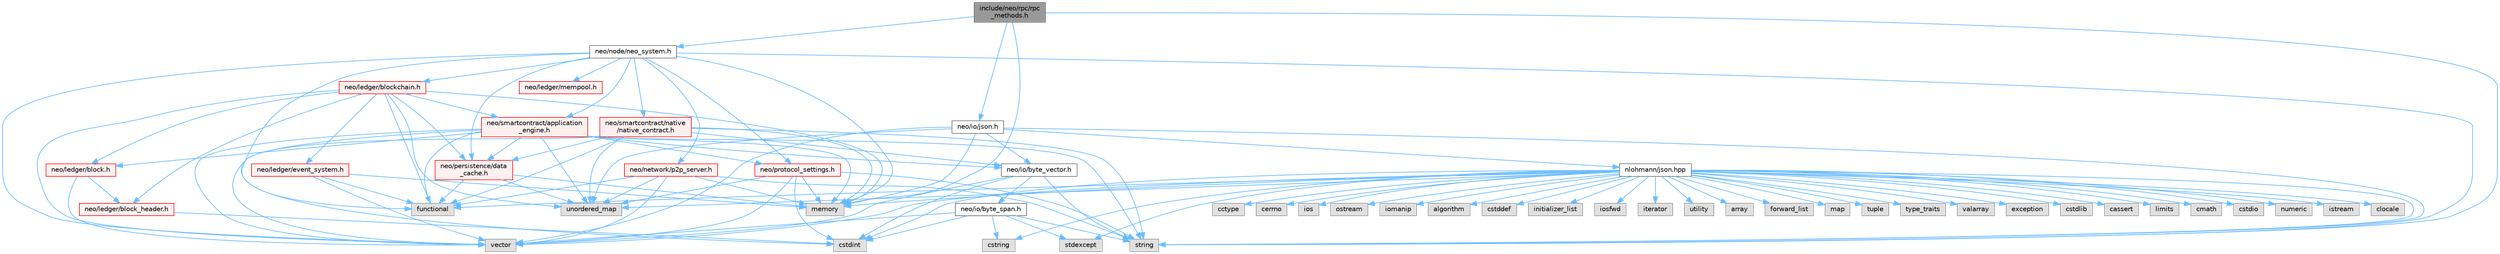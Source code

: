 digraph "include/neo/rpc/rpc_methods.h"
{
 // LATEX_PDF_SIZE
  bgcolor="transparent";
  edge [fontname=Helvetica,fontsize=10,labelfontname=Helvetica,labelfontsize=10];
  node [fontname=Helvetica,fontsize=10,shape=box,height=0.2,width=0.4];
  Node1 [id="Node000001",label="include/neo/rpc/rpc\l_methods.h",height=0.2,width=0.4,color="gray40", fillcolor="grey60", style="filled", fontcolor="black",tooltip=" "];
  Node1 -> Node2 [id="edge1_Node000001_Node000002",color="steelblue1",style="solid",tooltip=" "];
  Node2 [id="Node000002",label="neo/io/json.h",height=0.2,width=0.4,color="grey40", fillcolor="white", style="filled",URL="$io_2json_8h.html",tooltip=" "];
  Node2 -> Node3 [id="edge2_Node000002_Node000003",color="steelblue1",style="solid",tooltip=" "];
  Node3 [id="Node000003",label="neo/io/byte_vector.h",height=0.2,width=0.4,color="grey40", fillcolor="white", style="filled",URL="$io_2byte__vector_8h.html",tooltip=" "];
  Node3 -> Node4 [id="edge3_Node000003_Node000004",color="steelblue1",style="solid",tooltip=" "];
  Node4 [id="Node000004",label="neo/io/byte_span.h",height=0.2,width=0.4,color="grey40", fillcolor="white", style="filled",URL="$io_2byte__span_8h.html",tooltip=" "];
  Node4 -> Node5 [id="edge4_Node000004_Node000005",color="steelblue1",style="solid",tooltip=" "];
  Node5 [id="Node000005",label="cstdint",height=0.2,width=0.4,color="grey60", fillcolor="#E0E0E0", style="filled",tooltip=" "];
  Node4 -> Node6 [id="edge5_Node000004_Node000006",color="steelblue1",style="solid",tooltip=" "];
  Node6 [id="Node000006",label="cstring",height=0.2,width=0.4,color="grey60", fillcolor="#E0E0E0", style="filled",tooltip=" "];
  Node4 -> Node7 [id="edge6_Node000004_Node000007",color="steelblue1",style="solid",tooltip=" "];
  Node7 [id="Node000007",label="stdexcept",height=0.2,width=0.4,color="grey60", fillcolor="#E0E0E0", style="filled",tooltip=" "];
  Node4 -> Node8 [id="edge7_Node000004_Node000008",color="steelblue1",style="solid",tooltip=" "];
  Node8 [id="Node000008",label="string",height=0.2,width=0.4,color="grey60", fillcolor="#E0E0E0", style="filled",tooltip=" "];
  Node4 -> Node9 [id="edge8_Node000004_Node000009",color="steelblue1",style="solid",tooltip=" "];
  Node9 [id="Node000009",label="vector",height=0.2,width=0.4,color="grey60", fillcolor="#E0E0E0", style="filled",tooltip=" "];
  Node3 -> Node5 [id="edge9_Node000003_Node000005",color="steelblue1",style="solid",tooltip=" "];
  Node3 -> Node8 [id="edge10_Node000003_Node000008",color="steelblue1",style="solid",tooltip=" "];
  Node3 -> Node9 [id="edge11_Node000003_Node000009",color="steelblue1",style="solid",tooltip=" "];
  Node2 -> Node10 [id="edge12_Node000002_Node000010",color="steelblue1",style="solid",tooltip=" "];
  Node10 [id="Node000010",label="memory",height=0.2,width=0.4,color="grey60", fillcolor="#E0E0E0", style="filled",tooltip=" "];
  Node2 -> Node11 [id="edge13_Node000002_Node000011",color="steelblue1",style="solid",tooltip=" "];
  Node11 [id="Node000011",label="nlohmann/json.hpp",height=0.2,width=0.4,color="grey40", fillcolor="white", style="filled",URL="$json_8hpp.html",tooltip=" "];
  Node11 -> Node12 [id="edge14_Node000011_Node000012",color="steelblue1",style="solid",tooltip=" "];
  Node12 [id="Node000012",label="algorithm",height=0.2,width=0.4,color="grey60", fillcolor="#E0E0E0", style="filled",tooltip=" "];
  Node11 -> Node13 [id="edge15_Node000011_Node000013",color="steelblue1",style="solid",tooltip=" "];
  Node13 [id="Node000013",label="cstddef",height=0.2,width=0.4,color="grey60", fillcolor="#E0E0E0", style="filled",tooltip=" "];
  Node11 -> Node14 [id="edge16_Node000011_Node000014",color="steelblue1",style="solid",tooltip=" "];
  Node14 [id="Node000014",label="functional",height=0.2,width=0.4,color="grey60", fillcolor="#E0E0E0", style="filled",tooltip=" "];
  Node11 -> Node15 [id="edge17_Node000011_Node000015",color="steelblue1",style="solid",tooltip=" "];
  Node15 [id="Node000015",label="initializer_list",height=0.2,width=0.4,color="grey60", fillcolor="#E0E0E0", style="filled",tooltip=" "];
  Node11 -> Node16 [id="edge18_Node000011_Node000016",color="steelblue1",style="solid",tooltip=" "];
  Node16 [id="Node000016",label="iosfwd",height=0.2,width=0.4,color="grey60", fillcolor="#E0E0E0", style="filled",tooltip=" "];
  Node11 -> Node17 [id="edge19_Node000011_Node000017",color="steelblue1",style="solid",tooltip=" "];
  Node17 [id="Node000017",label="iterator",height=0.2,width=0.4,color="grey60", fillcolor="#E0E0E0", style="filled",tooltip=" "];
  Node11 -> Node10 [id="edge20_Node000011_Node000010",color="steelblue1",style="solid",tooltip=" "];
  Node11 -> Node8 [id="edge21_Node000011_Node000008",color="steelblue1",style="solid",tooltip=" "];
  Node11 -> Node18 [id="edge22_Node000011_Node000018",color="steelblue1",style="solid",tooltip=" "];
  Node18 [id="Node000018",label="utility",height=0.2,width=0.4,color="grey60", fillcolor="#E0E0E0", style="filled",tooltip=" "];
  Node11 -> Node9 [id="edge23_Node000011_Node000009",color="steelblue1",style="solid",tooltip=" "];
  Node11 -> Node19 [id="edge24_Node000011_Node000019",color="steelblue1",style="solid",tooltip=" "];
  Node19 [id="Node000019",label="array",height=0.2,width=0.4,color="grey60", fillcolor="#E0E0E0", style="filled",tooltip=" "];
  Node11 -> Node20 [id="edge25_Node000011_Node000020",color="steelblue1",style="solid",tooltip=" "];
  Node20 [id="Node000020",label="forward_list",height=0.2,width=0.4,color="grey60", fillcolor="#E0E0E0", style="filled",tooltip=" "];
  Node11 -> Node21 [id="edge26_Node000011_Node000021",color="steelblue1",style="solid",tooltip=" "];
  Node21 [id="Node000021",label="map",height=0.2,width=0.4,color="grey60", fillcolor="#E0E0E0", style="filled",tooltip=" "];
  Node11 -> Node22 [id="edge27_Node000011_Node000022",color="steelblue1",style="solid",tooltip=" "];
  Node22 [id="Node000022",label="tuple",height=0.2,width=0.4,color="grey60", fillcolor="#E0E0E0", style="filled",tooltip=" "];
  Node11 -> Node23 [id="edge28_Node000011_Node000023",color="steelblue1",style="solid",tooltip=" "];
  Node23 [id="Node000023",label="type_traits",height=0.2,width=0.4,color="grey60", fillcolor="#E0E0E0", style="filled",tooltip=" "];
  Node11 -> Node24 [id="edge29_Node000011_Node000024",color="steelblue1",style="solid",tooltip=" "];
  Node24 [id="Node000024",label="unordered_map",height=0.2,width=0.4,color="grey60", fillcolor="#E0E0E0", style="filled",tooltip=" "];
  Node11 -> Node25 [id="edge30_Node000011_Node000025",color="steelblue1",style="solid",tooltip=" "];
  Node25 [id="Node000025",label="valarray",height=0.2,width=0.4,color="grey60", fillcolor="#E0E0E0", style="filled",tooltip=" "];
  Node11 -> Node26 [id="edge31_Node000011_Node000026",color="steelblue1",style="solid",tooltip=" "];
  Node26 [id="Node000026",label="exception",height=0.2,width=0.4,color="grey60", fillcolor="#E0E0E0", style="filled",tooltip=" "];
  Node11 -> Node7 [id="edge32_Node000011_Node000007",color="steelblue1",style="solid",tooltip=" "];
  Node11 -> Node5 [id="edge33_Node000011_Node000005",color="steelblue1",style="solid",tooltip=" "];
  Node11 -> Node27 [id="edge34_Node000011_Node000027",color="steelblue1",style="solid",tooltip=" "];
  Node27 [id="Node000027",label="cstdlib",height=0.2,width=0.4,color="grey60", fillcolor="#E0E0E0", style="filled",tooltip=" "];
  Node11 -> Node28 [id="edge35_Node000011_Node000028",color="steelblue1",style="solid",tooltip=" "];
  Node28 [id="Node000028",label="cassert",height=0.2,width=0.4,color="grey60", fillcolor="#E0E0E0", style="filled",tooltip=" "];
  Node11 -> Node29 [id="edge36_Node000011_Node000029",color="steelblue1",style="solid",tooltip=" "];
  Node29 [id="Node000029",label="limits",height=0.2,width=0.4,color="grey60", fillcolor="#E0E0E0", style="filled",tooltip=" "];
  Node11 -> Node6 [id="edge37_Node000011_Node000006",color="steelblue1",style="solid",tooltip=" "];
  Node11 -> Node30 [id="edge38_Node000011_Node000030",color="steelblue1",style="solid",tooltip=" "];
  Node30 [id="Node000030",label="cmath",height=0.2,width=0.4,color="grey60", fillcolor="#E0E0E0", style="filled",tooltip=" "];
  Node11 -> Node31 [id="edge39_Node000011_Node000031",color="steelblue1",style="solid",tooltip=" "];
  Node31 [id="Node000031",label="cstdio",height=0.2,width=0.4,color="grey60", fillcolor="#E0E0E0", style="filled",tooltip=" "];
  Node11 -> Node32 [id="edge40_Node000011_Node000032",color="steelblue1",style="solid",tooltip=" "];
  Node32 [id="Node000032",label="numeric",height=0.2,width=0.4,color="grey60", fillcolor="#E0E0E0", style="filled",tooltip=" "];
  Node11 -> Node33 [id="edge41_Node000011_Node000033",color="steelblue1",style="solid",tooltip=" "];
  Node33 [id="Node000033",label="istream",height=0.2,width=0.4,color="grey60", fillcolor="#E0E0E0", style="filled",tooltip=" "];
  Node11 -> Node34 [id="edge42_Node000011_Node000034",color="steelblue1",style="solid",tooltip=" "];
  Node34 [id="Node000034",label="clocale",height=0.2,width=0.4,color="grey60", fillcolor="#E0E0E0", style="filled",tooltip=" "];
  Node11 -> Node35 [id="edge43_Node000011_Node000035",color="steelblue1",style="solid",tooltip=" "];
  Node35 [id="Node000035",label="cctype",height=0.2,width=0.4,color="grey60", fillcolor="#E0E0E0", style="filled",tooltip=" "];
  Node11 -> Node36 [id="edge44_Node000011_Node000036",color="steelblue1",style="solid",tooltip=" "];
  Node36 [id="Node000036",label="cerrno",height=0.2,width=0.4,color="grey60", fillcolor="#E0E0E0", style="filled",tooltip=" "];
  Node11 -> Node37 [id="edge45_Node000011_Node000037",color="steelblue1",style="solid",tooltip=" "];
  Node37 [id="Node000037",label="ios",height=0.2,width=0.4,color="grey60", fillcolor="#E0E0E0", style="filled",tooltip=" "];
  Node11 -> Node38 [id="edge46_Node000011_Node000038",color="steelblue1",style="solid",tooltip=" "];
  Node38 [id="Node000038",label="ostream",height=0.2,width=0.4,color="grey60", fillcolor="#E0E0E0", style="filled",tooltip=" "];
  Node11 -> Node39 [id="edge47_Node000011_Node000039",color="steelblue1",style="solid",tooltip=" "];
  Node39 [id="Node000039",label="iomanip",height=0.2,width=0.4,color="grey60", fillcolor="#E0E0E0", style="filled",tooltip=" "];
  Node2 -> Node8 [id="edge48_Node000002_Node000008",color="steelblue1",style="solid",tooltip=" "];
  Node2 -> Node24 [id="edge49_Node000002_Node000024",color="steelblue1",style="solid",tooltip=" "];
  Node2 -> Node9 [id="edge50_Node000002_Node000009",color="steelblue1",style="solid",tooltip=" "];
  Node1 -> Node40 [id="edge51_Node000001_Node000040",color="steelblue1",style="solid",tooltip=" "];
  Node40 [id="Node000040",label="neo/node/neo_system.h",height=0.2,width=0.4,color="grey40", fillcolor="white", style="filled",URL="$node_2neo__system_8h.html",tooltip=" "];
  Node40 -> Node41 [id="edge52_Node000040_Node000041",color="steelblue1",style="solid",tooltip=" "];
  Node41 [id="Node000041",label="neo/ledger/blockchain.h",height=0.2,width=0.4,color="red", fillcolor="#FFF0F0", style="filled",URL="$blockchain_8h.html",tooltip=" "];
  Node41 -> Node42 [id="edge53_Node000041_Node000042",color="steelblue1",style="solid",tooltip=" "];
  Node42 [id="Node000042",label="neo/ledger/block.h",height=0.2,width=0.4,color="red", fillcolor="#FFF0F0", style="filled",URL="$ledger_2block_8h.html",tooltip=" "];
  Node42 -> Node46 [id="edge54_Node000042_Node000046",color="steelblue1",style="solid",tooltip=" "];
  Node46 [id="Node000046",label="neo/ledger/block_header.h",height=0.2,width=0.4,color="red", fillcolor="#FFF0F0", style="filled",URL="$block__header_8h.html",tooltip=" "];
  Node46 -> Node5 [id="edge55_Node000046_Node000005",color="steelblue1",style="solid",tooltip=" "];
  Node42 -> Node9 [id="edge56_Node000042_Node000009",color="steelblue1",style="solid",tooltip=" "];
  Node41 -> Node46 [id="edge57_Node000041_Node000046",color="steelblue1",style="solid",tooltip=" "];
  Node41 -> Node69 [id="edge58_Node000041_Node000069",color="steelblue1",style="solid",tooltip=" "];
  Node69 [id="Node000069",label="neo/ledger/event_system.h",height=0.2,width=0.4,color="red", fillcolor="#FFF0F0", style="filled",URL="$event__system_8h.html",tooltip=" "];
  Node69 -> Node14 [id="edge59_Node000069_Node000014",color="steelblue1",style="solid",tooltip=" "];
  Node69 -> Node10 [id="edge60_Node000069_Node000010",color="steelblue1",style="solid",tooltip=" "];
  Node69 -> Node9 [id="edge61_Node000069_Node000009",color="steelblue1",style="solid",tooltip=" "];
  Node41 -> Node73 [id="edge62_Node000041_Node000073",color="steelblue1",style="solid",tooltip=" "];
  Node73 [id="Node000073",label="neo/persistence/data\l_cache.h",height=0.2,width=0.4,color="red", fillcolor="#FFF0F0", style="filled",URL="$data__cache_8h.html",tooltip=" "];
  Node73 -> Node14 [id="edge63_Node000073_Node000014",color="steelblue1",style="solid",tooltip=" "];
  Node73 -> Node10 [id="edge64_Node000073_Node000010",color="steelblue1",style="solid",tooltip=" "];
  Node73 -> Node24 [id="edge65_Node000073_Node000024",color="steelblue1",style="solid",tooltip=" "];
  Node41 -> Node90 [id="edge66_Node000041_Node000090",color="steelblue1",style="solid",tooltip=" "];
  Node90 [id="Node000090",label="neo/smartcontract/application\l_engine.h",height=0.2,width=0.4,color="red", fillcolor="#FFF0F0", style="filled",URL="$application__engine_8h.html",tooltip=" "];
  Node90 -> Node3 [id="edge67_Node000090_Node000003",color="steelblue1",style="solid",tooltip=" "];
  Node90 -> Node42 [id="edge68_Node000090_Node000042",color="steelblue1",style="solid",tooltip=" "];
  Node90 -> Node73 [id="edge69_Node000090_Node000073",color="steelblue1",style="solid",tooltip=" "];
  Node90 -> Node91 [id="edge70_Node000090_Node000091",color="steelblue1",style="solid",tooltip=" "];
  Node91 [id="Node000091",label="neo/protocol_settings.h",height=0.2,width=0.4,color="red", fillcolor="#FFF0F0", style="filled",URL="$protocol__settings_8h.html",tooltip=" "];
  Node91 -> Node5 [id="edge71_Node000091_Node000005",color="steelblue1",style="solid",tooltip=" "];
  Node91 -> Node10 [id="edge72_Node000091_Node000010",color="steelblue1",style="solid",tooltip=" "];
  Node91 -> Node8 [id="edge73_Node000091_Node000008",color="steelblue1",style="solid",tooltip=" "];
  Node91 -> Node24 [id="edge74_Node000091_Node000024",color="steelblue1",style="solid",tooltip=" "];
  Node91 -> Node9 [id="edge75_Node000091_Node000009",color="steelblue1",style="solid",tooltip=" "];
  Node90 -> Node5 [id="edge76_Node000090_Node000005",color="steelblue1",style="solid",tooltip=" "];
  Node90 -> Node14 [id="edge77_Node000090_Node000014",color="steelblue1",style="solid",tooltip=" "];
  Node90 -> Node10 [id="edge78_Node000090_Node000010",color="steelblue1",style="solid",tooltip=" "];
  Node90 -> Node8 [id="edge79_Node000090_Node000008",color="steelblue1",style="solid",tooltip=" "];
  Node90 -> Node24 [id="edge80_Node000090_Node000024",color="steelblue1",style="solid",tooltip=" "];
  Node90 -> Node9 [id="edge81_Node000090_Node000009",color="steelblue1",style="solid",tooltip=" "];
  Node41 -> Node14 [id="edge82_Node000041_Node000014",color="steelblue1",style="solid",tooltip=" "];
  Node41 -> Node10 [id="edge83_Node000041_Node000010",color="steelblue1",style="solid",tooltip=" "];
  Node41 -> Node24 [id="edge84_Node000041_Node000024",color="steelblue1",style="solid",tooltip=" "];
  Node41 -> Node9 [id="edge85_Node000041_Node000009",color="steelblue1",style="solid",tooltip=" "];
  Node40 -> Node116 [id="edge86_Node000040_Node000116",color="steelblue1",style="solid",tooltip=" "];
  Node116 [id="Node000116",label="neo/ledger/mempool.h",height=0.2,width=0.4,color="red", fillcolor="#FFF0F0", style="filled",URL="$mempool_8h.html",tooltip=" "];
  Node40 -> Node120 [id="edge87_Node000040_Node000120",color="steelblue1",style="solid",tooltip=" "];
  Node120 [id="Node000120",label="neo/network/p2p_server.h",height=0.2,width=0.4,color="red", fillcolor="#FFF0F0", style="filled",URL="$p2p__server_8h.html",tooltip=" "];
  Node120 -> Node14 [id="edge88_Node000120_Node000014",color="steelblue1",style="solid",tooltip=" "];
  Node120 -> Node10 [id="edge89_Node000120_Node000010",color="steelblue1",style="solid",tooltip=" "];
  Node120 -> Node8 [id="edge90_Node000120_Node000008",color="steelblue1",style="solid",tooltip=" "];
  Node120 -> Node24 [id="edge91_Node000120_Node000024",color="steelblue1",style="solid",tooltip=" "];
  Node120 -> Node9 [id="edge92_Node000120_Node000009",color="steelblue1",style="solid",tooltip=" "];
  Node40 -> Node73 [id="edge93_Node000040_Node000073",color="steelblue1",style="solid",tooltip=" "];
  Node40 -> Node91 [id="edge94_Node000040_Node000091",color="steelblue1",style="solid",tooltip=" "];
  Node40 -> Node90 [id="edge95_Node000040_Node000090",color="steelblue1",style="solid",tooltip=" "];
  Node40 -> Node139 [id="edge96_Node000040_Node000139",color="steelblue1",style="solid",tooltip=" "];
  Node139 [id="Node000139",label="neo/smartcontract/native\l/native_contract.h",height=0.2,width=0.4,color="red", fillcolor="#FFF0F0", style="filled",URL="$native_2native__contract_8h.html",tooltip=" "];
  Node139 -> Node3 [id="edge97_Node000139_Node000003",color="steelblue1",style="solid",tooltip=" "];
  Node139 -> Node73 [id="edge98_Node000139_Node000073",color="steelblue1",style="solid",tooltip=" "];
  Node139 -> Node14 [id="edge99_Node000139_Node000014",color="steelblue1",style="solid",tooltip=" "];
  Node139 -> Node10 [id="edge100_Node000139_Node000010",color="steelblue1",style="solid",tooltip=" "];
  Node139 -> Node8 [id="edge101_Node000139_Node000008",color="steelblue1",style="solid",tooltip=" "];
  Node139 -> Node24 [id="edge102_Node000139_Node000024",color="steelblue1",style="solid",tooltip=" "];
  Node139 -> Node9 [id="edge103_Node000139_Node000009",color="steelblue1",style="solid",tooltip=" "];
  Node40 -> Node14 [id="edge104_Node000040_Node000014",color="steelblue1",style="solid",tooltip=" "];
  Node40 -> Node10 [id="edge105_Node000040_Node000010",color="steelblue1",style="solid",tooltip=" "];
  Node40 -> Node8 [id="edge106_Node000040_Node000008",color="steelblue1",style="solid",tooltip=" "];
  Node40 -> Node9 [id="edge107_Node000040_Node000009",color="steelblue1",style="solid",tooltip=" "];
  Node1 -> Node10 [id="edge108_Node000001_Node000010",color="steelblue1",style="solid",tooltip=" "];
  Node1 -> Node8 [id="edge109_Node000001_Node000008",color="steelblue1",style="solid",tooltip=" "];
}

